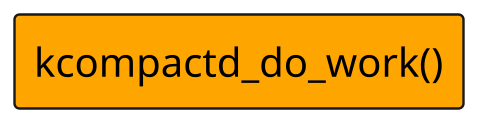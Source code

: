 @startuml
scale 2/1

skinparam Component {
    Style rectangle
    FontSize 20
    BorderThickness 1.2
    BackgroundColor Orange
}

[kcompactd_do_work()]
@enduml
